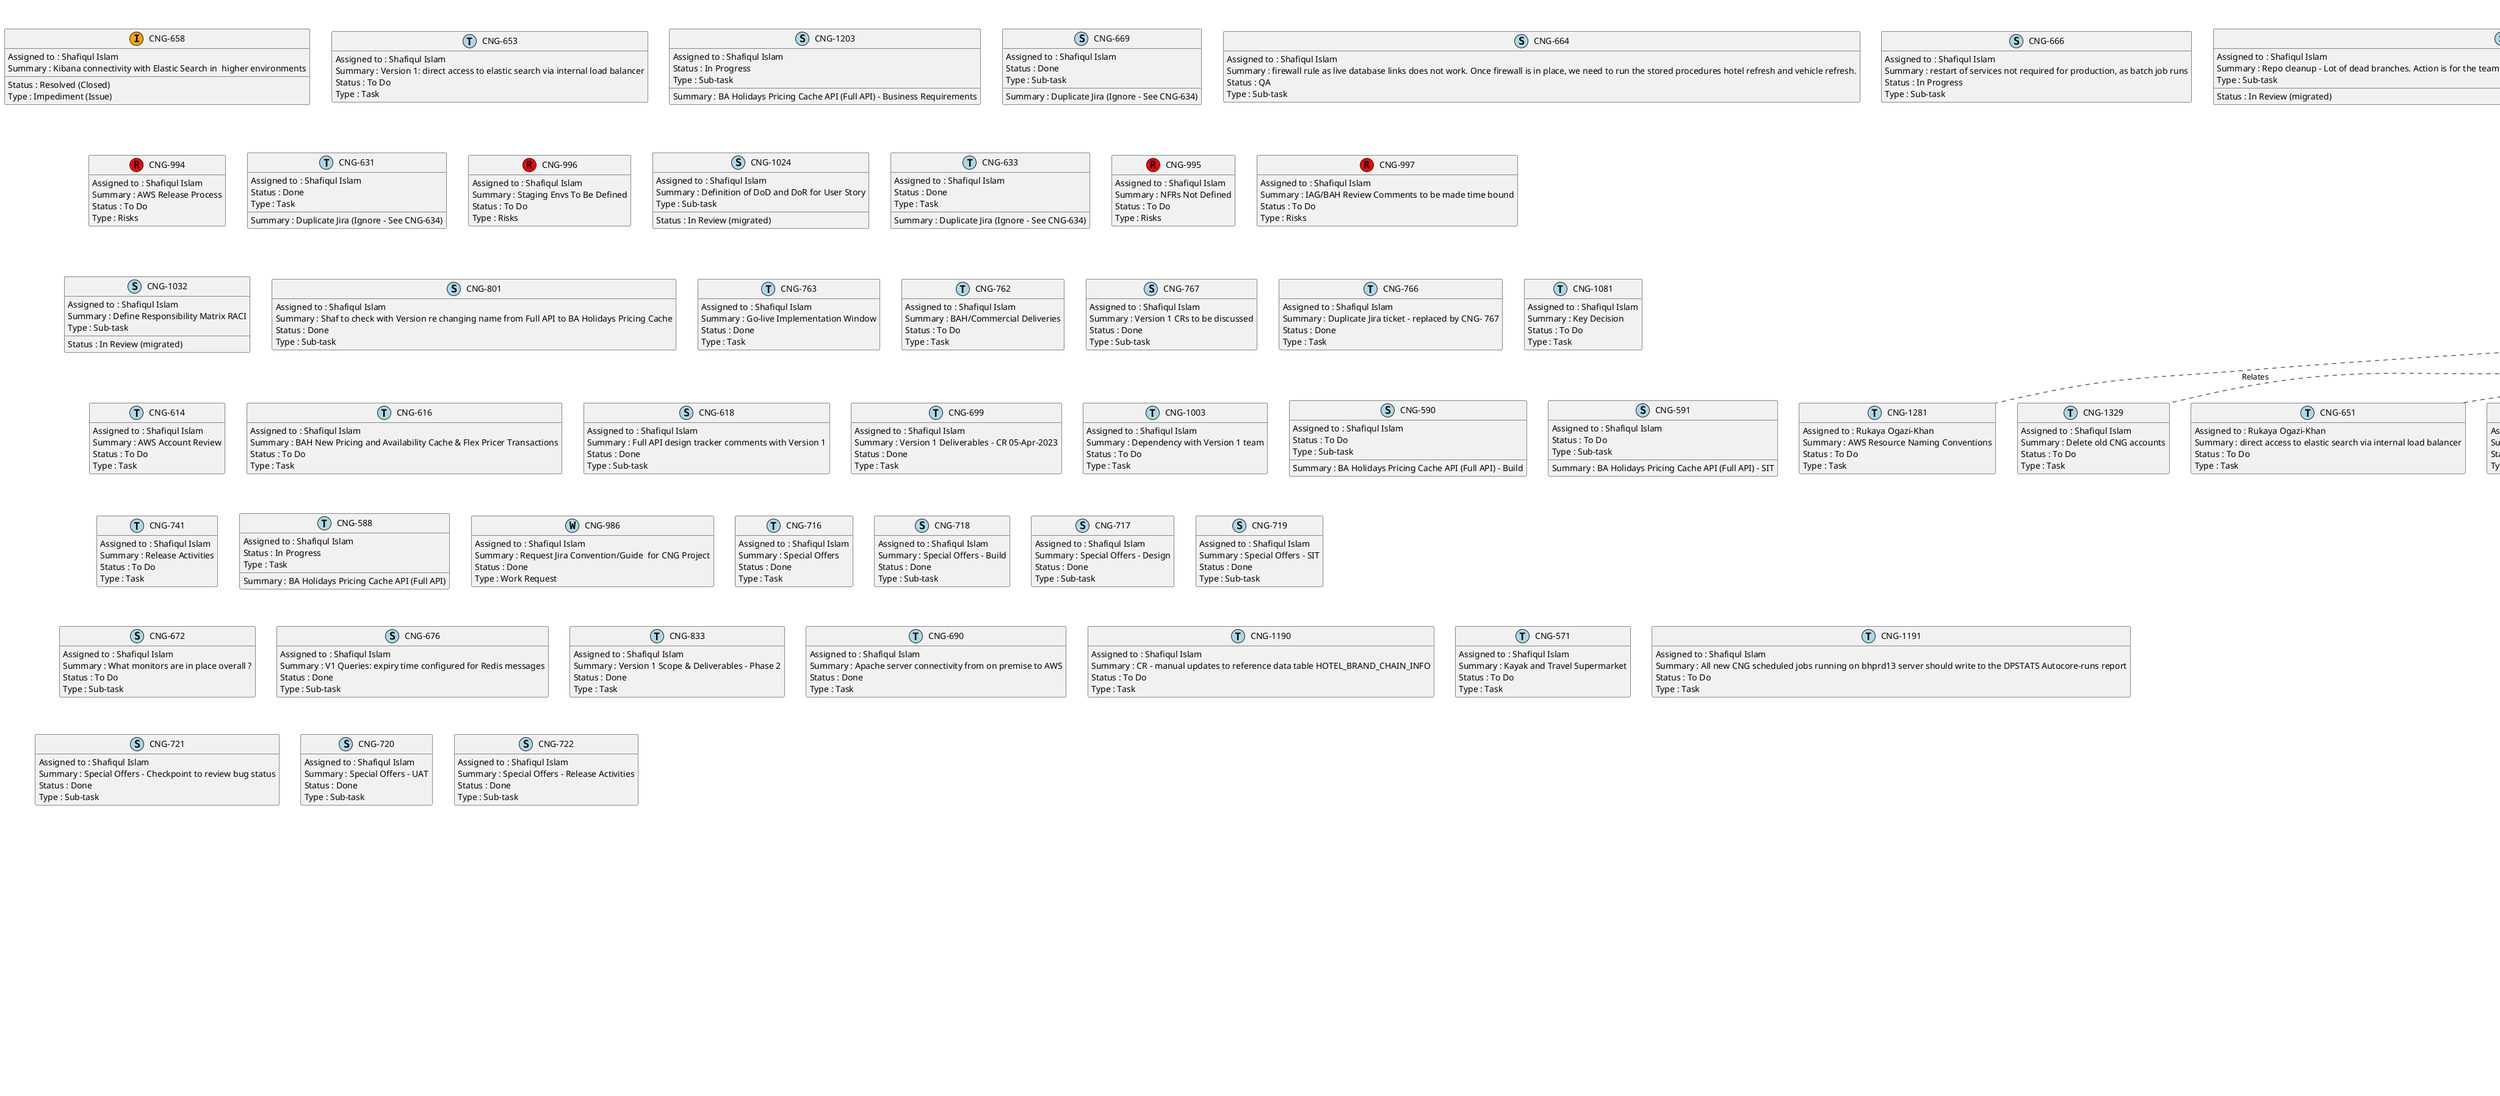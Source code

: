 @startuml
'https://plantuml.com/class-diagram

' GENERATE CLASS DIAGRAM ===========
' Generated at    : Fri May 03 10:09:58 CEST 2024

title Jira Tickets for Person Shafiqul Islam
hide empty members

legend
Jira Ticket Status
----
(QA) : 3
(In Review (migrated)) : 3
(To Do) : 59
(Done) : 54
(Dev Review) : 1
(UAT) : 1
(In Progress) : 21
(Withdrawn) : 2
(In System Test) : 1
(Work Complete) : 2
(Resolved (Closed)) : 3
(Raised) : 1
----
Jira Ticket Types
----
(Risks) : 4
(Task) : 94
(Issue) : 1
(Work Request) : 1
(Bug) : 6
(Sub-task) : 42
(Impediment (Issue)) : 3
end legend


' Tickets =======
class "CNG-1163" << (T,lightblue) >> {
  Assigned to : Shafiqul Islam
  Summary : Raise Requests for ECP AWS Accounts 
  Status : To Do
  Type : Task
}

class "CNG-1042" << (S,lightblue) >> {
  Assigned to : Liam Rae-McLauchlan
  Summary : Environment Strategy for CNG - Need of Development environment
  Status : In Progress
  Type : Sub-task
}

class "CNG-1281" << (T,lightblue) >> {
  Assigned to : Rukaya Ogazi-Khan
  Summary : AWS Resource Naming Conventions
  Status : To Do
  Type : Task
}

class "CNG-538" << (B,red) >> {
  Assigned to : Anand Dixit
  Summary : ELK is not supporting HTTPS as keys - Issue with Version 1
  Status : Work Complete
  Type : Bug
}

class "CNG-537" << (B,red) >> {
  Assigned to : Shafiqul Islam
  Summary : API deployment pipeline - Issue with Version 1
  Status : Withdrawn
  Type : Bug
}

class "CNG-658" << (I,orange) >> {
  Assigned to : Shafiqul Islam
  Summary : Kibana connectivity with Elastic Search in  higher environments
  Status : Resolved (Closed)
  Type : Impediment (Issue)
}

class "CNG-539" << (B,red) >> {
  Assigned to : Anand Dixit
  Summary : Name change in 2 layers used by lambda - Issue with Version 1
  Status : Raised
  Type : Bug
}

class "CNG-1208" << (T,lightblue) >> {
  Assigned to : Shafiqul Islam
  Summary : Commercial Analysis - HLD
  Status : To Do
  Type : Task
}

class "CNG-1329" << (T,lightblue) >> {
  Assigned to : Shafiqul Islam
  Summary : Delete old CNG accounts
  Status : To Do
  Type : Task
}

class "CNG-651" << (T,lightblue) >> {
  Assigned to : Rukaya Ogazi-Khan
  Summary : direct access to elastic search via internal load balancer
  Status : To Do
  Type : Task
}

class "CNG-1204" << (T,lightblue) >> {
  Assigned to : Paolo Brunasti
  Summary : Check Docker Image Source
  Status : Done
  Type : Task
}

class "CNG-650" << (T,lightblue) >> {
  Assigned to : Shafiqul Islam
  Summary : Version 1: For the DEV environment, it seems the connectivity between Lambda and ELK instance is not established
  Status : Done
  Type : Task
}

class "CNG-892" << (T,lightblue) >> {
  Summary : Testing connectivity on prem to aws on 17-Jul-23 and 24-Jul-23
  Status : Done
  Type : Task
}

class "CNG-1205" << (T,lightblue) >> {
  Assigned to : Sivagami S
  Summary : POC for Open Search Ingestion pipeline
  Status : Done
  Type : Task
}

class "CNG-774" << (S,lightblue) >> {
  Assigned to : Shafiqul Islam
  Summary : Misc
  Status : Done
  Type : Sub-task
}

class "CNG-653" << (T,lightblue) >> {
  Assigned to : Shafiqul Islam
  Summary : Version 1: direct access to elastic search via internal load balancer
  Status : To Do
  Type : Task
}

class "CNG-1203" << (S,lightblue) >> {
  Assigned to : Shafiqul Islam
  Summary : BA Holidays Pricing Cache API (Full API) - Business Requirements 
  Status : In Progress
  Type : Sub-task
}

class "CNG-534" << (B,red) >> {
  Assigned to : Shafiqul Islam
  Summary : Kibana URL is not working from on-premise- Issue with Version 1
  Status : Withdrawn
  Type : Bug
}

class "CNG-776" << (T,lightblue) >> {
  Assigned to : Rukaya Ogazi-Khan
  Summary : Change all references of Full API to BA Holidays Pricing Cache API
  Status : To Do
  Type : Task
}

class "CNG-657" << (I,orange) >> {
  Assigned to : Shafiqul Islam
  Summary : CNG - Housekeeping - Impacted Component - On Premise Database, Infrastructure/Connectivity/Version-1 Tasks - housekeeping connectivity to on prem database to be fixed by Version 1 
  Status : Resolved (Closed)
  Type : Impediment (Issue)
}

class "CNG-415" << (T,lightblue) >> {
  Assigned to : Shafiqul Islam
  Summary : CR-Enable manual updates to Child age range configuration table - Not In Scope for TCS
  Status : To Do
  Type : Task
}

class "CNG-656" << (I,orange) >> {
  Assigned to : Shafiqul Islam
  Summary : Reg connectivity between higher env and ELK stack for reg/UAT, pre live and live to be checked by Version 1 
  Status : Resolved (Closed)
  Type : Impediment (Issue)
}

class "CNG-1293" << (T,lightblue) >> {
  Assigned to : Shafiqul Islam
  Summary : ECP AWS Accounts and Environments Setup - Prod
  Status : To Do
  Type : Task
}

class "CNG-1173" << (S,lightblue) >> {
  Summary : Solr API - BAU Support Requirements 
  Status : To Do
  Type : Sub-task
}

class "CNG-1291" << (T,lightblue) >> {
  Assigned to : Shafiqul Islam
  Summary : ECP AWS Accounts and Environments Setup - UAT
  Status : To Do
  Type : Task
}

class "CNG-1292" << (T,lightblue) >> {
  Assigned to : Shafiqul Islam
  Summary : ECP AWS Accounts and Environments Setup - Staging
  Status : To Do
  Type : Task
}

class "CNG-1290" << (T,lightblue) >> {
  Assigned to : Shafiqul Islam
  Summary : ECP AWS Accounts and Environments Setup - Dev
  Status : To Do
  Type : Task
}

class "CNG-703" << (S,lightblue) >> {
  Assigned to : Shafiqul Islam
  Summary : CNG - Full API- Lambda - ST- API / Lambda testing
  Status : Done
  Type : Sub-task
}

class "CNG-702" << (S,lightblue) >> {
  Assigned to : Shafiqul Islam
  Summary : Create DNS & certificates for BAH Cache
  Status : Done
  Type : Sub-task
}

class "CNG-669" << (S,lightblue) >> {
  Assigned to : Shafiqul Islam
  Summary : Duplicate Jira (Ignore - See CNG-634)
  Status : Done
  Type : Sub-task
}

class "CNG-705" << (S,lightblue) >> {
  Assigned to : Shafiqul Islam
  Summary : CNG - Full API- Layers - ST- Name change in 2 layers used by lambda
  Status : Done
  Type : Sub-task
}

class "CNG-704" << (S,lightblue) >> {
  Assigned to : Shafiqul Islam
  Summary : CNG - Batch (CAPTWO), All API- Impacted Component - Elastic Search, Kibana, Infrastructure/Connectivity/Version-1 Tasks - Adopt HTTPS between internal ELK services
  Status : Done
  Type : Sub-task
}

class "CNG-708" << (B,red) >> {
  Assigned to : Amreen Fathima
  Summary : CNG - SOLR API - NOT(!) Logic
  Status : In System Test
  Type : Bug
}

class "CNG-664" << (S,lightblue) >> {
  Assigned to : Shafiqul Islam
  Summary : firewall rule as live database links does not work. Once firewall is in place, we need to run the stored procedures hotel refresh and vehicle refresh.
  Status : QA
  Type : Sub-task
}

class "CNG-1299" << (T,lightblue) >> {
  Assigned to : BharathKum Sarangarajan
  Summary : Enable On-prem connectivity to SOLR API via NLB
  Status : In Progress
  Type : Task
}

class "CNG-666" << (S,lightblue) >> {
  Assigned to : Shafiqul Islam
  Summary : restart of services not required for production, as batch job runs
  Status : In Progress
  Type : Sub-task
}

class "CNG-701" << (S,lightblue) >> {
  Assigned to : Shafiqul Islam
  Summary : CNG - Full API- Kibana - ST- (ELK) Kibana Access
  Status : Done
  Type : Sub-task
}

class "CNG-1330" << (T,lightblue) >> {
  Assigned to : Rukaya Ogazi-Khan
  Summary : Migrate code from old AWS account to GitHub before deleting account
  Status : To Do
  Type : Task
}

class "CNG-700" << (T,lightblue) >> {
  Assigned to : Shafiqul Islam
  Summary : Change Requests 
  Status : To Do
  Type : Task
}

class "CNG-1331" << (T,lightblue) >> {
  Assigned to : Rukaya Ogazi-Khan
  Summary : Confirm when old CNG AWS accounts can be deleted
  Status : To Do
  Type : Task
}

class "CNG-1261" << (T,lightblue) >> {
  Assigned to : Shafiqul Islam
  Summary : Request the Transit Gateway Attachement to attached our Service VPC (for East-West Attachment) to GCC Team
  Status : Done
  Type : Task
}

class "CNG-636" << (T,lightblue) >> {
  Assigned to : Nigel Hassett
  Summary : CAPTWO B&B Services over GCC to Redis
  Status : Done
  Type : Task
}

class "CNG-999" << (T,lightblue) >> {
  Assigned to : Amreen Fathima
  Summary : CNG - All API- XDistributor - ST - Different behaviour between APC and CNG when grouping on certain date fields
  Status : QA
  Type : Task
}

class "CNG-518" << (T,lightblue) >> {
  Assigned to : Shafiqul Islam
  Summary : CNG - All API- Impacted Component - Elastic Search, Kibana - Confirm how to update Index Mappings for CNG without wiping out indexed data
  Status : UAT
  Type : Task
}

class "CNG-1309" << (T,lightblue) >> {
  Assigned to : Shafiqul Islam
  Summary : Raise Requests for Staging ECP AWS Account
  Status : To Do
  Type : Task
}

class "CNG-1307" << (T,lightblue) >> {
  Assigned to : Shafiqul Islam
  Summary : Raise Requests for Dev ECP AWS Account
  Status : Done
  Type : Task
}

class "CNG-1308" << (T,lightblue) >> {
  Assigned to : Shafiqul Islam
  Summary : Raise Requests for Test/UAT ECP AWS Account
  Status : To Do
  Type : Task
}

class "CNG-917" << (T,lightblue) >> {
  Assigned to : Shafiqul Islam
  Summary : Define approach and process for version upgrades across the e2e CNG environments post go live
  Status : To Do
  Type : Task
}

class "CNG-871" << (T,lightblue) >> {
  Assigned to : Shafiqul Islam
  Summary : Confirm Support SLA's for all CNG components
  Status : To Do
  Type : Task
}

class "CNG-1029" << (S,lightblue) >> {
  Assigned to : Shafiqul Islam
  Summary : Repo cleanup - Lot of dead branches. Action is for the team to identify all the necessary code and merge to base branch and delete the others.
  Status : In Review (migrated)
  Type : Sub-task
}

class "CNG-994" << (R,red) >> {
  Assigned to : Shafiqul Islam
  Summary : AWS Release Process
  Status : To Do
  Type : Risks
}

class "CNG-1301" << (T,lightblue) >> {
  Assigned to : Rukaya Ogazi-Khan
  Summary : Create Vulnerability Report Infrastructure
  Status : To Do
  Type : Task
}

class "CNG-631" << (T,lightblue) >> {
  Assigned to : Shafiqul Islam
  Summary : Duplicate Jira (Ignore - See CNG-634)
  Status : Done
  Type : Task
}

class "CNG-630" << (T,lightblue) >> {
  Assigned to : Shafiqul Islam
  Summary : BA Cyber Security Requirements 
  Status : Done
  Type : Task
}

class "CNG-996" << (R,red) >> {
  Assigned to : Shafiqul Islam
  Summary : Staging Envs To Be Defined
  Status : To Do
  Type : Risks
}

class "CNG-1024" << (S,lightblue) >> {
  Assigned to : Shafiqul Islam
  Summary : Definition of DoD and DoR for User Story
  Status : In Review (migrated)
  Type : Sub-task
}

class "CNG-633" << (T,lightblue) >> {
  Assigned to : Shafiqul Islam
  Summary : Duplicate Jira (Ignore - See CNG-634)
  Status : Done
  Type : Task
}

class "CNG-995" << (R,red) >> {
  Assigned to : Shafiqul Islam
  Summary : NFRs Not Defined
  Status : To Do
  Type : Risks
}

class "CNG-1300" << (T,lightblue) >> {
  Assigned to : Dileep
  Summary : Rename dev01 to sit01
  Status : In Progress
  Type : Task
}

class "CNG-635" << (T,lightblue) >> {
  Assigned to : Liam Rae-McLauchlan
  Summary : 'Hardened' rhel8 AMI 
  Status : Done
  Type : Task
}

class "CNG-1385" << (T,lightblue) >> {
  Assigned to : Dileep
  Summary : Setup Environment for holiday pricing API
  Status : To Do
  Type : Task
}

class "CNG-1143" << (S,lightblue) >> {
  Assigned to : Shafiqul Islam
  Summary : Solr API - Business Requirements
  Status : Done
  Type : Sub-task
}

class "CNG-997" << (R,red) >> {
  Assigned to : Shafiqul Islam
  Summary : IAG/BAH Review Comments to be made time bound
  Status : To Do
  Type : Risks
}

class "CNG-1032" << (S,lightblue) >> {
  Assigned to : Shafiqul Islam
  Summary : Define Responsibility Matrix RACI
  Status : In Review (migrated)
  Type : Sub-task
}

class "CNG-1270" << (T,lightblue) >> {
  Assigned to : Shafiqul Islam
  Summary : Setup meeting with Cyber to agree on the approach
  Status : Done
  Type : Task
}

class "CNG-770" << (T,lightblue) >> {
  Assigned to : Shafiqul Islam
  Summary : BAH Golden AMIs POC
  Status : Done
  Type : Task
}

class "CNG-769" << (T,lightblue) >> {
  Assigned to : Shafiqul Islam
  Summary : BAH Golden AMIs
  Status : Done
  Type : Task
}

class "CNG-768" << (T,lightblue) >> {
  Assigned to : Shafiqul Islam
  Summary : CNG - Batch (CAPTWO), All API - Impacted Component - Redis, Elastic Search, Kibana, Infrastructure/Connectivity/Version-1 Tasks - Redis
  Status : Done
  Type : Task
}

class "CNG-647" << (T,lightblue) >> {
  Assigned to : Shafiqul Islam
  Summary : Document all error logging and monitoring processes in place for e2e CNG process for Support teams to refer to
  Status : Done
  Type : Task
}

class "CNG-801" << (S,lightblue) >> {
  Assigned to : Shafiqul Islam
  Summary : Shaf to check with Version re changing name from Full API to BA Holidays Pricing Cache 
  Status : Done
  Type : Sub-task
}

class "CNG-922" << (T,lightblue) >> {
  Summary : Solr - NOT(-) Logic - Design
  Status : Done
  Type : Task
}

class "CNG-760" << (T,lightblue) >> {
  Assigned to : Shafiqul Islam
  Summary : CNG - Housekeeping - Impacted Component - Infrastructure/Connectivity/Version-1 Tasks Housekeeping Connectivity
  Status : In Progress
  Type : Task
}

class "CNG-763" << (T,lightblue) >> {
  Assigned to : Shafiqul Islam
  Summary : Go-live Implementation Window
  Status : Done
  Type : Task
}

class "CNG-762" << (T,lightblue) >> {
  Assigned to : Shafiqul Islam
  Summary : BAH/Commercial Deliveries 
  Status : To Do
  Type : Task
}

class "CNG-1310" << (T,lightblue) >> {
  Assigned to : Shafiqul Islam
  Summary : Raise Requests for Prod ECP AWS Account
  Status : To Do
  Type : Task
}

class "CNG-767" << (S,lightblue) >> {
  Assigned to : Shafiqul Islam
  Summary : Version 1 CRs to be discussed
  Status : Done
  Type : Sub-task
}

class "CNG-921" << (T,lightblue) >> {
  Assigned to : Shafiqul Islam
  Summary : Solr - NOT(!) Logic - CR
  Status : Done
  Type : Task
}

class "CNG-1154" << (T,lightblue) >> {
  Assigned to : Rukaya Ogazi-Khan
  Summary : firewall rules for ECP account  bahahpecpdev-dev (025700222871)
  Status : To Do
  Type : Task
}

class "CNG-766" << (T,lightblue) >> {
  Assigned to : Shafiqul Islam
  Summary : Duplicate Jira ticket - replaced by CNG- 767
  Status : Done
  Type : Task
}

class "CNG-1360" << (T,lightblue) >> {
  Assigned to : Dileep
  Summary : Rename ecp-dev to dev01
  Status : In Progress
  Type : Task
}

class "CNG-1081" << (T,lightblue) >> {
  Assigned to : Shafiqul Islam
  Summary : Key Decision
  Status : To Do
  Type : Task
}

class "CNG-615" << (T,lightblue) >> {
  Assigned to : Shafiqul Islam
  Summary : (3844) AHP Support Scope
  Status : To Do
  Type : Task
}

class "CNG-614" << (T,lightblue) >> {
  Assigned to : Shafiqul Islam
  Summary : AWS Account Review
  Status : To Do
  Type : Task
}

class "CNG-616" << (T,lightblue) >> {
  Assigned to : Shafiqul Islam
  Summary : BAH New Pricing and Availability Cache & Flex Pricer Transactions
  Status : To Do
  Type : Task
}

class "CNG-739" << (T,lightblue) >> {
  Assigned to : Shafiqul Islam
  Summary : Transition to BAU
  Status : To Do
  Type : Task
}

class "CNG-618" << (S,lightblue) >> {
  Assigned to : Shafiqul Islam
  Summary : Full API design tracker comments with Version 1
  Status : Done
  Type : Sub-task
}

class "CNG-1008" << (T,lightblue) >> {
  Summary : HouseKeeping AWS - POC
  Status : To Do
  Type : Task
}

class "CNG-1127" << (T,lightblue) >> {
  Assigned to : BharathKum Sarangarajan
  Summary : Analyse business requirements and ACs
  Status : Done
  Type : Task
}

class "CNG-730" << (S,lightblue) >> {
  Assigned to : Sulafa Malik
  Summary : House Keeping UAT
  Status : To Do
  Type : Sub-task
}

class "CNG-697" << (T,lightblue) >> {
  Assigned to : Shafiqul Islam
  Summary : API Consumers (Internal and External)
  Status : In Progress
  Type : Task
}

class "CNG-971" << (T,lightblue) >> {
  Assigned to : Rosy Mary
  Summary : High level Design Document Preparation - HLD
  Status : Done
  Type : Task
}

class "CNG-696" << (T,lightblue) >> {
  Assigned to : Shafiqul Islam
  Summary : Misc
  Status : In Progress
  Type : Task
}

class "CNG-699" << (T,lightblue) >> {
  Assigned to : Shafiqul Islam
  Summary : Version 1 Deliverables - CR 05-Apr-2023
  Status : Done
  Type : Task
}

class "CNG-1003" << (T,lightblue) >> {
  Assigned to : Shafiqul Islam
  Summary : Dependency with Version 1 team
  Status : To Do
  Type : Task
}

class "CNG-698" << (T,lightblue) >> {
  Assigned to : Shafiqul Islam
  Summary : CSO Project Assurance - CSO Ref: PA470
  Status : Done
  Type : Task
}

class "CNG-1363" << (T,lightblue) >> {
  Summary : Full API CNG-589 Done/Archived 
  Status : To Do
  Type : Task
}

class "CNG-733" << (T,lightblue) >> {
  Assigned to : Shafiqul Islam
  Summary : AWS Infrastructure
  Status : In Progress
  Type : Task
}

class "CNG-975" << (T,lightblue) >> {
  Assigned to : Anand Jajoo
  Summary : Commercial Analysis - LLD
  Status : In Progress
  Type : Task
}

class "CNG-1243" << (T,lightblue) >> {
  Assigned to : Shafiqul Islam
  Summary : Raise request - TGW attachments to establish connectivity between Stack04 dev and BAH ECP dev envs
  Status : Done
  Type : Task
}

class "CNG-1010" << (I,orange) >> {
  Assigned to : Shafiqul Islam
  Summary : AWS Infra Delivery Checklist
  Status : To Do
  Type : Issue
}

class "CNG-590" << (S,lightblue) >> {
  Assigned to : Shafiqul Islam
  Summary : BA Holidays Pricing Cache API (Full API) - Build
  Status : To Do
  Type : Sub-task
}

class "CNG-591" << (S,lightblue) >> {
  Assigned to : Shafiqul Islam
  Summary : BA Holidays Pricing Cache API (Full API) - SIT
  Status : To Do
  Type : Sub-task
}

class "CNG-868" << (T,lightblue) >> {
  Assigned to : Shafiqul Islam
  Summary : CNG - SOLR API- Impacted Component - LLD, Layers, Lambda- CR - b/w Solr NOT(-) Logic
  Status : Done
  Type : Task
}

class "CNG-626" << (T,lightblue) >> {
  Assigned to : Shafiqul Islam
  Summary : DP Transition to BAU Requirements 
  Status : To Do
  Type : Task
}

class "CNG-506" << (T,lightblue) >> {
  Summary : Firewall rule for access from browsers within BA network to sublive kibana instances in dev/reg/prelive CNG AWS accounts
  Status : To Do
  Type : Task
}

class "CNG-585" << (S,lightblue) >> {
  Assigned to : Anand Dixit
  Summary : SIP B/W Compatible API SIT
  Status : Done
  Type : Sub-task
}

class "CNG-1017" << (T,lightblue) >> {
  Assigned to : Shafiqul Islam
  Summary : CR - All APIs - Logging 
  Status : To Do
  Type : Task
}

class "CNG-741" << (T,lightblue) >> {
  Assigned to : Shafiqul Islam
  Summary : Release Activities 
  Status : To Do
  Type : Task
}

class "CNG-740" << (T,lightblue) >> {
  Assigned to : Shafiqul Islam
  Summary : AHP Support Model
  Status : To Do
  Type : Task
}

class "CNG-589" << (S,lightblue) >> {
  Assigned to : Shafiqul Islam
  Summary : BA Holidays Pricing Cache API (Full API) - Design
  Status : In Progress
  Type : Sub-task
}

class "CNG-588" << (T,lightblue) >> {
  Assigned to : Shafiqul Islam
  Summary : BA Holidays Pricing Cache API (Full API)
  Status : In Progress
  Type : Task
}

class "CNG-1410" << (T,lightblue) >> {
  Assigned to : Deepak Ingwale
  Summary : Temporary UAT environment in dev account
  Status : In Progress
  Type : Task
}

class "CNG-984" << (T,lightblue) >> {
  Summary : RAID Log
  Status : To Do
  Type : Task
}

class "CNG-624" << (T,lightblue) >> {
  Assigned to : Anand Dixit
  Summary : CNG - Full API - Consumers Document
  Status : To Do
  Type : Task
}

class "CNG-986" << (W,lightblue) >> {
  Assigned to : Shafiqul Islam
  Summary : Request Jira Convention/Guide  for CNG Project 
  Status : Done
  Type : Work Request
}

class "CNG-865" << (T,lightblue) >> {
  Assigned to : Nigel Hassett
  Summary : Firewall rule for access from CNG AWS competitor analysis lambda to BAH sqlserver at Astral Towers
  Status : Done
  Type : Task
}

class "CNG-1254" << (T,lightblue) >> {
  Assigned to : Dileep
  Summary : AWS CAPTWO Account Connectivity to AWS OpenSearch Account - Dev Environment  
  Status : In Progress
  Type : Task
}

class "CNG-1186" << (T,lightblue) >> {
  Assigned to : Shafiqul Islam
  Summary : End to End Support Model
  Status : In Progress
  Type : Task
}

class "CNG-1060" << (T,lightblue) >> {
  Assigned to : Rukaya Ogazi-Khan
  Summary : CNG-Commercial Analysis -POC Dependency
  Status : To Do
  Type : Task
}

class "CNG-1182" << (T,lightblue) >> {
  Assigned to : Shafiqul Islam
  Summary : ECP AWS Account Ownership Model
  Status : To Do
  Type : Task
}

class "CNG-440" << (T,lightblue) >> {
  Assigned to : Shafiqul Islam
  Summary : CR - manual updates to reference data table - MEALPLANCODES  in CMT -Not In Scope for TCS
  Status : To Do
  Type : Task
}

class "CNG-716" << (T,lightblue) >> {
  Assigned to : Shafiqul Islam
  Summary : Special Offers
  Status : Done
  Type : Task
}

class "CNG-718" << (S,lightblue) >> {
  Assigned to : Shafiqul Islam
  Summary : Special Offers - Build
  Status : Done
  Type : Sub-task
}

class "CNG-1109" << (T,lightblue) >> {
  Assigned to : Shafiqul Islam
  Summary : Provide dev and SIT env details to TCS
  Status : Done
  Type : Task
}

class "CNG-717" << (S,lightblue) >> {
  Assigned to : Shafiqul Islam
  Summary : Special Offers - Design
  Status : Done
  Type : Sub-task
}

class "CNG-719" << (S,lightblue) >> {
  Assigned to : Shafiqul Islam
  Summary : Special Offers - SIT
  Status : Done
  Type : Sub-task
}

class "CNG-672" << (S,lightblue) >> {
  Assigned to : Shafiqul Islam
  Summary : What monitors are in place overall ? 
  Status : To Do
  Type : Sub-task
}

class "CNG-795" << (T,lightblue) >> {
  Assigned to : Shafiqul Islam
  Summary : CNG Working Group/General Actions
  Status : In Progress
  Type : Task
}

class "CNG-710" << (S,lightblue) >> {
  Assigned to : Shafiqul Islam
  Summary : Commercial Analysis - Design
  Status : To Do
  Type : Sub-task
}

class "CNG-677" << (S,lightblue) >> {
  Assigned to : Sushant Khandelwal
  Summary : Versioning of lambdas
  Status : Done
  Type : Sub-task
}

class "CNG-556" << (S,lightblue) >> {
  Assigned to : Shafiqul Islam
  Summary : Solr API - Analysis & Design
  Status : Dev Review
  Type : Sub-task
}

class "CNG-676" << (S,lightblue) >> {
  Assigned to : Shafiqul Islam
  Summary : V1 Queries: expiry time configured for Redis messages 
  Status : Done
  Type : Sub-task
}

class "CNG-558" << (S,lightblue) >> {
  Summary : Solr API - SIT
  Status : To Do
  Type : Sub-task
}

class "CNG-833" << (T,lightblue) >> {
  Assigned to : Shafiqul Islam
  Summary : Version 1 Scope & Deliverables - Phase 2
  Status : Done
  Type : Task
}

class "CNG-678" << (S,lightblue) >> {
  Assigned to : Anand Dixit
  Summary : AWS-Logging and Monitoring
  Status : Done
  Type : Sub-task
}

class "CNG-557" << (S,lightblue) >> {
  Assigned to : Shafiqul Islam
  Summary : Solr API - Build
  Status : In Progress
  Type : Sub-task
}

class "CNG-1230" << (T,lightblue) >> {
  Assigned to : Shafiqul Islam
  Summary : Synk Requirements for the AHP/CNG Project 
  Status : In Progress
  Type : Task
}

class "CNG-690" << (T,lightblue) >> {
  Assigned to : Shafiqul Islam
  Summary : Apache server connectivity from on premise to AWS
  Status : Done
  Type : Task
}

class "CNG-1190" << (T,lightblue) >> {
  Assigned to : Shafiqul Islam
  Summary : CR - manual updates to reference data table HOTEL_BRAND_CHAIN_INFO
  Status : To Do
  Type : Task
}

class "CNG-571" << (T,lightblue) >> {
  Assigned to : Shafiqul Islam
  Summary : Kayak and Travel Supermarket 
  Status : To Do
  Type : Task
}

class "CNG-1191" << (T,lightblue) >> {
  Assigned to : Shafiqul Islam
  Summary : All new CNG scheduled jobs running on bhprd13 server should write to the DPSTATS Autocore-runs report
  Status : To Do
  Type : Task
}

class "CNG-966" << (B,red) >> {
  Assigned to : Nigel Hassett
  Summary : CNG - Batch - Xdistributor- ST - inconsistent sessionid formats from captwov2 stack 4 batch controller
  Status : Work Complete
  Type : Bug
}

class "CNG-727" << (S,lightblue) >> {
  Summary : CNG - Housekeeping, Batch Jobs - Impacted Component - On Premise Database, Scripts, Scheduler (Cron/Control-M) - House Keeping Unit Testing - On Prem
  Status : In Progress
  Type : Sub-task
}

class "CNG-729" << (S,lightblue) >> {
  Summary : CNG - Housekeeping, Batch Jobs - Impacted Component - On Premise Database, Scripts, Scheduler (Cron/Control-M) - House Keeping-On Prem
  Status : QA
  Type : Sub-task
}

class "CNG-728" << (S,lightblue) >> {
  Summary : CNG - Housekeeping - Impacted Component - Elastic Search, Layers, Lambda, Scripts, Event Bridge, Infrastructure/Connectivity/Version-1 Tasks - House Keeping Unit Testing - AWS
  Status : To Do
  Type : Sub-task
}

class "CNG-684" << (S,lightblue) >> {
  Assigned to : Shafiqul Islam
  Summary : Burst & Batch Controller Analysis and Design
  Status : To Do
  Type : Sub-task
}

class "CNG-441" << (T,lightblue) >> {
  Assigned to : Merin Joseph
  Summary : manual updates to reference data table - AGE_RANGE_INFO   in CMT
  Status : Done
  Type : Task
}

class "CNG-721" << (S,lightblue) >> {
  Assigned to : Shafiqul Islam
  Summary : Special Offers - Checkpoint to review bug status
  Status : Done
  Type : Sub-task
}

class "CNG-1233" << (T,lightblue) >> {
  Assigned to : Shafiqul Islam
  Summary : ECP AWS Accounts and Environments Setup
  Status : In Progress
  Type : Task
}

class "CNG-720" << (S,lightblue) >> {
  Assigned to : Shafiqul Islam
  Summary : Special Offers - UAT
  Status : Done
  Type : Sub-task
}

class "CNG-722" << (S,lightblue) >> {
  Assigned to : Shafiqul Islam
  Summary : Special Offers - Release Activities 
  Status : Done
  Type : Sub-task
}



' Links =======
"CNG-537" <.. "CNG-650" : Blocks
"CNG-1208" <.. "CNG-710" : Relates
"CNG-774" <.. "CNG-678" : Relates
"CNG-774" <.. "CNG-677" : Relates
"CNG-534" <.. "CNG-537" : Cloners
"CNG-534" <.. "CNG-538" : Cloners
"CNG-534" <.. "CNG-539" : Cloners
"CNG-518" <.. "CNG-684" : Relates
"CNG-518" <.. "CNG-739" : Relates
"CNG-770" <.. "CNG-635" : Relates
"CNG-769" <.. "CNG-635" : Relates
"CNG-768" <.. "CNG-636" : Relates
"CNG-760" <.. "CNG-1008" : Dependent
"CNG-589" <.. "CNG-1363" : Relates
"CNG-795" <.. "CNG-892" : Relates
"CNG-556" <.. "CNG-557" : Dependent
"CNG-557" <.. "CNG-558" : Dependent
"CNG-703" <.. "CNG-558" : Dependent
"CNG-703" <.. "CNG-585" : Dependent
"CNG-702" <.. "CNG-558" : Dependent
"CNG-702" <.. "CNG-585" : Dependent
"CNG-705" <.. "CNG-558" : Dependent
"CNG-705" <.. "CNG-585" : Dependent
"CNG-704" <.. "CNG-558" : Dependent
"CNG-704" <.. "CNG-585" : Dependent
"CNG-701" <.. "CNG-558" : Dependent
"CNG-701" <.. "CNG-585" : Dependent
"CNG-921" <.. "CNG-708" : Relates
"CNG-733" <.. "CNG-1360" : Automates
"CNG-733" <.. "CNG-1385" : Automates
"CNG-733" <.. "CNG-1410" : Automates
"CNG-733" <.. "CNG-776" : Relates
"CNG-733" <.. "CNG-1060" : Relates
"CNG-733" <.. "CNG-1154" : Relates
"CNG-733" <.. "CNG-651" : Relates
"CNG-733" <.. "CNG-506" : Relates
"CNG-733" <.. "CNG-1281" : Relates
"CNG-733" <.. "CNG-1299" : Relates
"CNG-733" <.. "CNG-1300" : Relates
"CNG-733" <.. "CNG-1301" : Relates
"CNG-733" <.. "CNG-1330" : Relates
"CNG-733" <.. "CNG-1331" : Relates
"CNG-733" <.. "CNG-1329" : Relates
"CNG-710" <.. "CNG-975" : Relates
"CNG-710" <.. "CNG-865" : Relates
"CNG-710" <.. "CNG-971" : Relates
"CNG-1293" <.. "CNG-1233" : Dependent
"CNG-1291" <.. "CNG-1233" : Dependent
"CNG-1292" <.. "CNG-1233" : Dependent
"CNG-1290" <.. "CNG-1233" : Dependent
"CNG-1261" <.. "CNG-1254" : Dependent
"CNG-1270" <.. "CNG-1205" : Dependent
"CNG-1243" <.. "CNG-1261" : Dependent
"CNG-1010" <.. "CNG-984" : Relates
"CNG-1017" <.. "CNG-700" : Relates
"CNG-1230" <.. "CNG-1204" : Dependent
"CNG-1233" <.. "CNG-733" : Dependent
"CNG-657" <.. "CNG-727" : Dependent
"CNG-657" <.. "CNG-729" : Dependent
"CNG-657" <.. "CNG-728" : Dependent
"CNG-415" <.. "CNG-441" : Relates
"CNG-415" <.. "CNG-440" : Relates
"CNG-656" <.. "CNG-730" : Dependent
"CNG-1309" <.. "CNG-1163" : Dependent
"CNG-1307" <.. "CNG-1163" : Dependent
"CNG-1308" <.. "CNG-1163" : Dependent
"CNG-647" <.. "CNG-1173" : Feature
"CNG-1310" <.. "CNG-1163" : Dependent
"CNG-696" <.. "CNG-697" : Relates
"CNG-696" <.. "CNG-630" : Relates
"CNG-696" <.. "CNG-740" : Relates
"CNG-698" <.. "CNG-696" : Relates
"CNG-684" <.. "CNG-966" : Relates
"CNG-684" <.. "CNG-999" : Relates
"CNG-868" <.. "CNG-922" : Dependent
"CNG-868" <.. "CNG-700" : Relates
"CNG-626" <.. "CNG-615" : Approval
"CNG-626" <.. "CNG-624" : Approval
"CNG-626" <.. "CNG-647" : Approval
"CNG-626" <.. "CNG-871" : Approval
"CNG-626" <.. "CNG-917" : Approval
"CNG-1186" <.. "CNG-1173" : Dependent
"CNG-1182" <.. "CNG-733" : Relates
"CNG-1163" <.. "CNG-733" : Dependent
"CNG-1143" <.. "CNG-1127" : Relates
"CNG-1109" <.. "CNG-1042" : Relates


@enduml
